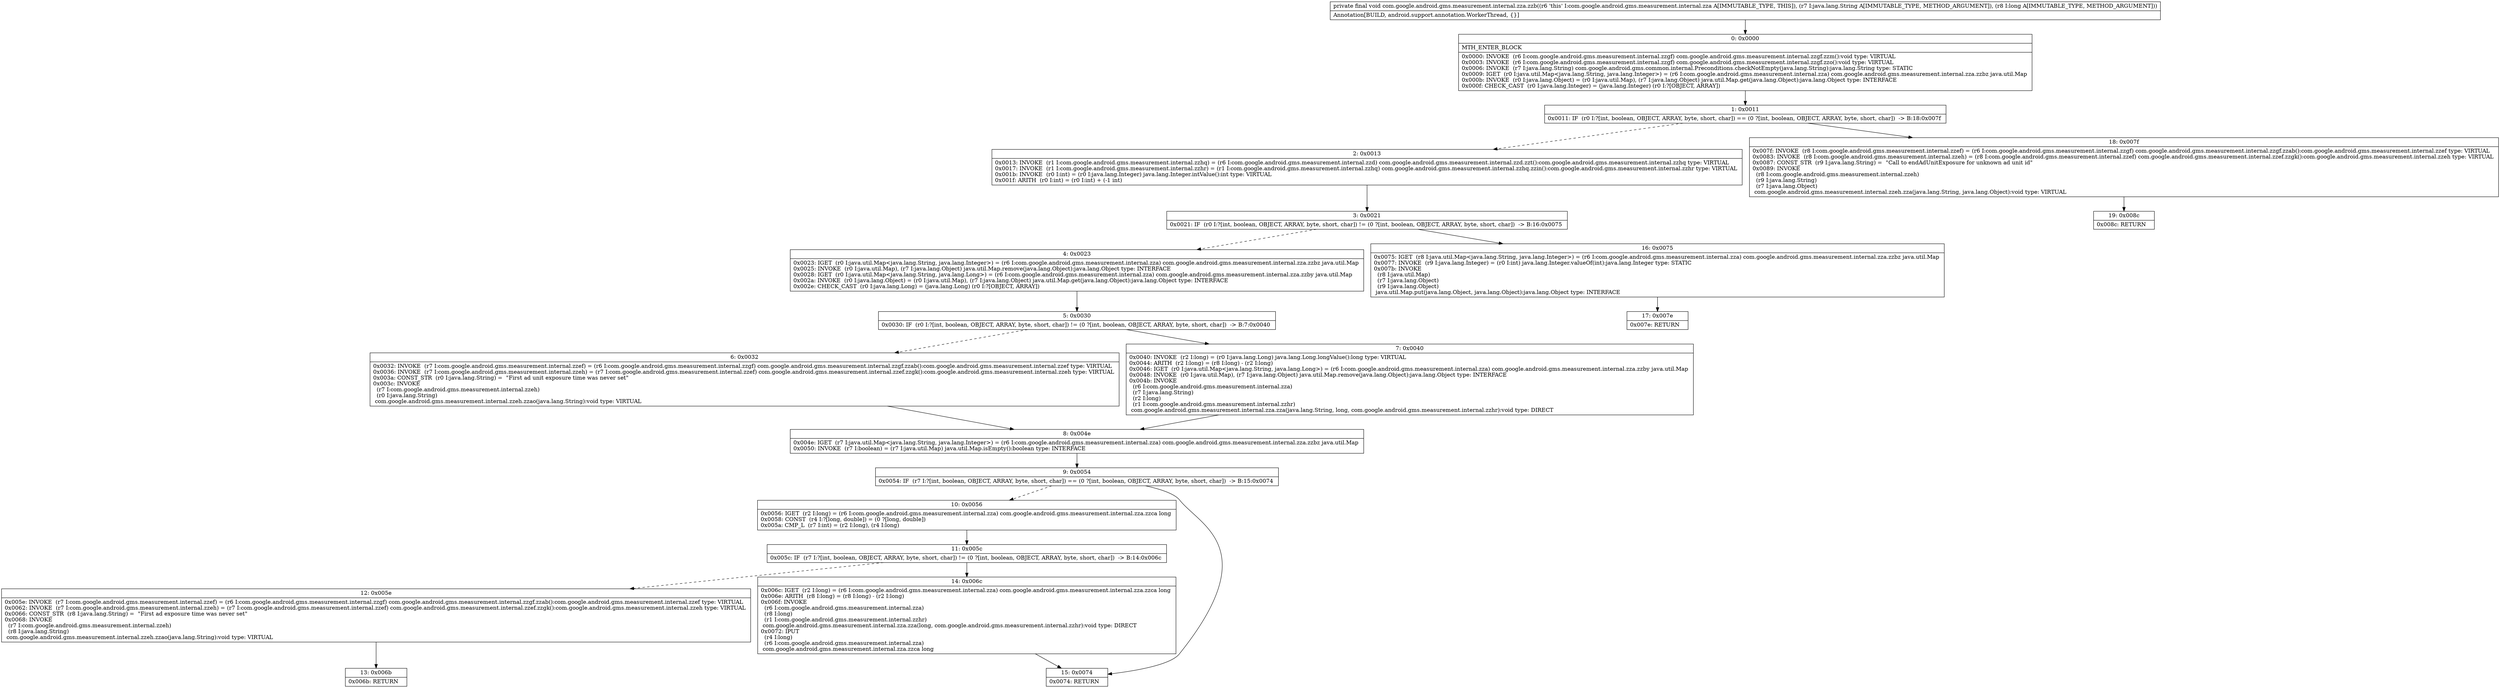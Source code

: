 digraph "CFG forcom.google.android.gms.measurement.internal.zza.zzb(Ljava\/lang\/String;J)V" {
Node_0 [shape=record,label="{0\:\ 0x0000|MTH_ENTER_BLOCK\l|0x0000: INVOKE  (r6 I:com.google.android.gms.measurement.internal.zzgf) com.google.android.gms.measurement.internal.zzgf.zzm():void type: VIRTUAL \l0x0003: INVOKE  (r6 I:com.google.android.gms.measurement.internal.zzgf) com.google.android.gms.measurement.internal.zzgf.zzo():void type: VIRTUAL \l0x0006: INVOKE  (r7 I:java.lang.String) com.google.android.gms.common.internal.Preconditions.checkNotEmpty(java.lang.String):java.lang.String type: STATIC \l0x0009: IGET  (r0 I:java.util.Map\<java.lang.String, java.lang.Integer\>) = (r6 I:com.google.android.gms.measurement.internal.zza) com.google.android.gms.measurement.internal.zza.zzbz java.util.Map \l0x000b: INVOKE  (r0 I:java.lang.Object) = (r0 I:java.util.Map), (r7 I:java.lang.Object) java.util.Map.get(java.lang.Object):java.lang.Object type: INTERFACE \l0x000f: CHECK_CAST  (r0 I:java.lang.Integer) = (java.lang.Integer) (r0 I:?[OBJECT, ARRAY]) \l}"];
Node_1 [shape=record,label="{1\:\ 0x0011|0x0011: IF  (r0 I:?[int, boolean, OBJECT, ARRAY, byte, short, char]) == (0 ?[int, boolean, OBJECT, ARRAY, byte, short, char])  \-\> B:18:0x007f \l}"];
Node_2 [shape=record,label="{2\:\ 0x0013|0x0013: INVOKE  (r1 I:com.google.android.gms.measurement.internal.zzhq) = (r6 I:com.google.android.gms.measurement.internal.zzd) com.google.android.gms.measurement.internal.zzd.zzt():com.google.android.gms.measurement.internal.zzhq type: VIRTUAL \l0x0017: INVOKE  (r1 I:com.google.android.gms.measurement.internal.zzhr) = (r1 I:com.google.android.gms.measurement.internal.zzhq) com.google.android.gms.measurement.internal.zzhq.zzin():com.google.android.gms.measurement.internal.zzhr type: VIRTUAL \l0x001b: INVOKE  (r0 I:int) = (r0 I:java.lang.Integer) java.lang.Integer.intValue():int type: VIRTUAL \l0x001f: ARITH  (r0 I:int) = (r0 I:int) + (\-1 int) \l}"];
Node_3 [shape=record,label="{3\:\ 0x0021|0x0021: IF  (r0 I:?[int, boolean, OBJECT, ARRAY, byte, short, char]) != (0 ?[int, boolean, OBJECT, ARRAY, byte, short, char])  \-\> B:16:0x0075 \l}"];
Node_4 [shape=record,label="{4\:\ 0x0023|0x0023: IGET  (r0 I:java.util.Map\<java.lang.String, java.lang.Integer\>) = (r6 I:com.google.android.gms.measurement.internal.zza) com.google.android.gms.measurement.internal.zza.zzbz java.util.Map \l0x0025: INVOKE  (r0 I:java.util.Map), (r7 I:java.lang.Object) java.util.Map.remove(java.lang.Object):java.lang.Object type: INTERFACE \l0x0028: IGET  (r0 I:java.util.Map\<java.lang.String, java.lang.Long\>) = (r6 I:com.google.android.gms.measurement.internal.zza) com.google.android.gms.measurement.internal.zza.zzby java.util.Map \l0x002a: INVOKE  (r0 I:java.lang.Object) = (r0 I:java.util.Map), (r7 I:java.lang.Object) java.util.Map.get(java.lang.Object):java.lang.Object type: INTERFACE \l0x002e: CHECK_CAST  (r0 I:java.lang.Long) = (java.lang.Long) (r0 I:?[OBJECT, ARRAY]) \l}"];
Node_5 [shape=record,label="{5\:\ 0x0030|0x0030: IF  (r0 I:?[int, boolean, OBJECT, ARRAY, byte, short, char]) != (0 ?[int, boolean, OBJECT, ARRAY, byte, short, char])  \-\> B:7:0x0040 \l}"];
Node_6 [shape=record,label="{6\:\ 0x0032|0x0032: INVOKE  (r7 I:com.google.android.gms.measurement.internal.zzef) = (r6 I:com.google.android.gms.measurement.internal.zzgf) com.google.android.gms.measurement.internal.zzgf.zzab():com.google.android.gms.measurement.internal.zzef type: VIRTUAL \l0x0036: INVOKE  (r7 I:com.google.android.gms.measurement.internal.zzeh) = (r7 I:com.google.android.gms.measurement.internal.zzef) com.google.android.gms.measurement.internal.zzef.zzgk():com.google.android.gms.measurement.internal.zzeh type: VIRTUAL \l0x003a: CONST_STR  (r0 I:java.lang.String) =  \"First ad unit exposure time was never set\" \l0x003c: INVOKE  \l  (r7 I:com.google.android.gms.measurement.internal.zzeh)\l  (r0 I:java.lang.String)\l com.google.android.gms.measurement.internal.zzeh.zzao(java.lang.String):void type: VIRTUAL \l}"];
Node_7 [shape=record,label="{7\:\ 0x0040|0x0040: INVOKE  (r2 I:long) = (r0 I:java.lang.Long) java.lang.Long.longValue():long type: VIRTUAL \l0x0044: ARITH  (r2 I:long) = (r8 I:long) \- (r2 I:long) \l0x0046: IGET  (r0 I:java.util.Map\<java.lang.String, java.lang.Long\>) = (r6 I:com.google.android.gms.measurement.internal.zza) com.google.android.gms.measurement.internal.zza.zzby java.util.Map \l0x0048: INVOKE  (r0 I:java.util.Map), (r7 I:java.lang.Object) java.util.Map.remove(java.lang.Object):java.lang.Object type: INTERFACE \l0x004b: INVOKE  \l  (r6 I:com.google.android.gms.measurement.internal.zza)\l  (r7 I:java.lang.String)\l  (r2 I:long)\l  (r1 I:com.google.android.gms.measurement.internal.zzhr)\l com.google.android.gms.measurement.internal.zza.zza(java.lang.String, long, com.google.android.gms.measurement.internal.zzhr):void type: DIRECT \l}"];
Node_8 [shape=record,label="{8\:\ 0x004e|0x004e: IGET  (r7 I:java.util.Map\<java.lang.String, java.lang.Integer\>) = (r6 I:com.google.android.gms.measurement.internal.zza) com.google.android.gms.measurement.internal.zza.zzbz java.util.Map \l0x0050: INVOKE  (r7 I:boolean) = (r7 I:java.util.Map) java.util.Map.isEmpty():boolean type: INTERFACE \l}"];
Node_9 [shape=record,label="{9\:\ 0x0054|0x0054: IF  (r7 I:?[int, boolean, OBJECT, ARRAY, byte, short, char]) == (0 ?[int, boolean, OBJECT, ARRAY, byte, short, char])  \-\> B:15:0x0074 \l}"];
Node_10 [shape=record,label="{10\:\ 0x0056|0x0056: IGET  (r2 I:long) = (r6 I:com.google.android.gms.measurement.internal.zza) com.google.android.gms.measurement.internal.zza.zzca long \l0x0058: CONST  (r4 I:?[long, double]) = (0 ?[long, double]) \l0x005a: CMP_L  (r7 I:int) = (r2 I:long), (r4 I:long) \l}"];
Node_11 [shape=record,label="{11\:\ 0x005c|0x005c: IF  (r7 I:?[int, boolean, OBJECT, ARRAY, byte, short, char]) != (0 ?[int, boolean, OBJECT, ARRAY, byte, short, char])  \-\> B:14:0x006c \l}"];
Node_12 [shape=record,label="{12\:\ 0x005e|0x005e: INVOKE  (r7 I:com.google.android.gms.measurement.internal.zzef) = (r6 I:com.google.android.gms.measurement.internal.zzgf) com.google.android.gms.measurement.internal.zzgf.zzab():com.google.android.gms.measurement.internal.zzef type: VIRTUAL \l0x0062: INVOKE  (r7 I:com.google.android.gms.measurement.internal.zzeh) = (r7 I:com.google.android.gms.measurement.internal.zzef) com.google.android.gms.measurement.internal.zzef.zzgk():com.google.android.gms.measurement.internal.zzeh type: VIRTUAL \l0x0066: CONST_STR  (r8 I:java.lang.String) =  \"First ad exposure time was never set\" \l0x0068: INVOKE  \l  (r7 I:com.google.android.gms.measurement.internal.zzeh)\l  (r8 I:java.lang.String)\l com.google.android.gms.measurement.internal.zzeh.zzao(java.lang.String):void type: VIRTUAL \l}"];
Node_13 [shape=record,label="{13\:\ 0x006b|0x006b: RETURN   \l}"];
Node_14 [shape=record,label="{14\:\ 0x006c|0x006c: IGET  (r2 I:long) = (r6 I:com.google.android.gms.measurement.internal.zza) com.google.android.gms.measurement.internal.zza.zzca long \l0x006e: ARITH  (r8 I:long) = (r8 I:long) \- (r2 I:long) \l0x006f: INVOKE  \l  (r6 I:com.google.android.gms.measurement.internal.zza)\l  (r8 I:long)\l  (r1 I:com.google.android.gms.measurement.internal.zzhr)\l com.google.android.gms.measurement.internal.zza.zza(long, com.google.android.gms.measurement.internal.zzhr):void type: DIRECT \l0x0072: IPUT  \l  (r4 I:long)\l  (r6 I:com.google.android.gms.measurement.internal.zza)\l com.google.android.gms.measurement.internal.zza.zzca long \l}"];
Node_15 [shape=record,label="{15\:\ 0x0074|0x0074: RETURN   \l}"];
Node_16 [shape=record,label="{16\:\ 0x0075|0x0075: IGET  (r8 I:java.util.Map\<java.lang.String, java.lang.Integer\>) = (r6 I:com.google.android.gms.measurement.internal.zza) com.google.android.gms.measurement.internal.zza.zzbz java.util.Map \l0x0077: INVOKE  (r9 I:java.lang.Integer) = (r0 I:int) java.lang.Integer.valueOf(int):java.lang.Integer type: STATIC \l0x007b: INVOKE  \l  (r8 I:java.util.Map)\l  (r7 I:java.lang.Object)\l  (r9 I:java.lang.Object)\l java.util.Map.put(java.lang.Object, java.lang.Object):java.lang.Object type: INTERFACE \l}"];
Node_17 [shape=record,label="{17\:\ 0x007e|0x007e: RETURN   \l}"];
Node_18 [shape=record,label="{18\:\ 0x007f|0x007f: INVOKE  (r8 I:com.google.android.gms.measurement.internal.zzef) = (r6 I:com.google.android.gms.measurement.internal.zzgf) com.google.android.gms.measurement.internal.zzgf.zzab():com.google.android.gms.measurement.internal.zzef type: VIRTUAL \l0x0083: INVOKE  (r8 I:com.google.android.gms.measurement.internal.zzeh) = (r8 I:com.google.android.gms.measurement.internal.zzef) com.google.android.gms.measurement.internal.zzef.zzgk():com.google.android.gms.measurement.internal.zzeh type: VIRTUAL \l0x0087: CONST_STR  (r9 I:java.lang.String) =  \"Call to endAdUnitExposure for unknown ad unit id\" \l0x0089: INVOKE  \l  (r8 I:com.google.android.gms.measurement.internal.zzeh)\l  (r9 I:java.lang.String)\l  (r7 I:java.lang.Object)\l com.google.android.gms.measurement.internal.zzeh.zza(java.lang.String, java.lang.Object):void type: VIRTUAL \l}"];
Node_19 [shape=record,label="{19\:\ 0x008c|0x008c: RETURN   \l}"];
MethodNode[shape=record,label="{private final void com.google.android.gms.measurement.internal.zza.zzb((r6 'this' I:com.google.android.gms.measurement.internal.zza A[IMMUTABLE_TYPE, THIS]), (r7 I:java.lang.String A[IMMUTABLE_TYPE, METHOD_ARGUMENT]), (r8 I:long A[IMMUTABLE_TYPE, METHOD_ARGUMENT]))  | Annotation[BUILD, android.support.annotation.WorkerThread, \{\}]\l}"];
MethodNode -> Node_0;
Node_0 -> Node_1;
Node_1 -> Node_2[style=dashed];
Node_1 -> Node_18;
Node_2 -> Node_3;
Node_3 -> Node_4[style=dashed];
Node_3 -> Node_16;
Node_4 -> Node_5;
Node_5 -> Node_6[style=dashed];
Node_5 -> Node_7;
Node_6 -> Node_8;
Node_7 -> Node_8;
Node_8 -> Node_9;
Node_9 -> Node_10[style=dashed];
Node_9 -> Node_15;
Node_10 -> Node_11;
Node_11 -> Node_12[style=dashed];
Node_11 -> Node_14;
Node_12 -> Node_13;
Node_14 -> Node_15;
Node_16 -> Node_17;
Node_18 -> Node_19;
}


